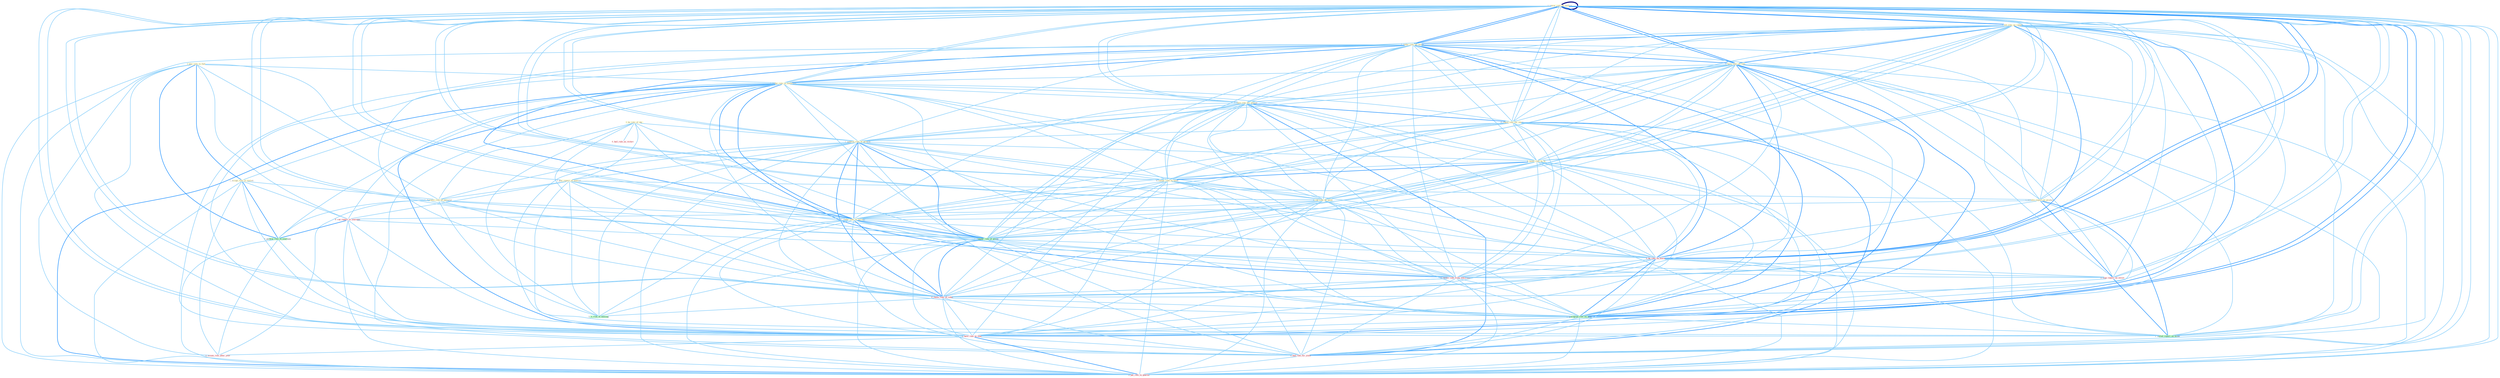 Graph G{ 
    node
    [shape=polygon,style=filled,width=.5,height=.06,color="#BDFCC9",fixedsize=true,fontsize=4,
    fontcolor="#2f4f4f"];
    {node
    [color="#ffffe0", fontcolor="#8b7d6b"] "1_lower_rate_on_million " "1_set_rate_on_refund " "1_plai_role_in_fuel " "1_reduc_rate_on_incom " "1_be_rule_of_dai " "1_have_rate_on_vote " "1_reduc_rate_in_entitynam " "1_lower_rate_on_million " "0_earn_rate_for_period " "1_occupi_role_in_societi " "0_charg_rate_for_insur " "1_underst_rate_of_growth " "1_plai_report_of_tension " "1_downsiz_role_of_parastat " "0_boost_rate_to_% " "1_scrutin_report_on_product " "0_restor_rate_to_level " "0_cut_rate_by_point " "1_reduc_rate_of_increas "}
{node [color="#fff0f5", fontcolor="#b22222"] "0_ran_report_in_yearnum " "0_ha_rate_on_morn " "0_receiv_rate_from_entitynam " "0_stop_report_on_street " "0_choos_rate_of_rebat " "0_have_rate_in_year " "0_assum_role_after_year " "0_had_rate_for_yield " "0_hail_rule_as_victori " "0_pai_rate_in_quarter "}
edge [color="#B0E2FF"];

	"1_lower_rate_on_million " -- "1_set_rate_on_refund " [w="2", color="#1e90ff" , len=0.8];
	"1_lower_rate_on_million " -- "1_reduc_rate_on_incom " [w="2", color="#1e90ff" , len=0.8];
	"1_lower_rate_on_million " -- "1_have_rate_on_vote " [w="2", color="#1e90ff" , len=0.8];
	"1_lower_rate_on_million " -- "1_reduc_rate_in_entitynam " [w="1", color="#87cefa" ];
	"1_lower_rate_on_million " -- "1_lower_rate_on_million " [w="4", style=bold, color="#000080", len=0.4];
	"1_lower_rate_on_million " -- "0_earn_rate_for_period " [w="1", color="#87cefa" ];
	"1_lower_rate_on_million " -- "0_charg_rate_for_insur " [w="1", color="#87cefa" ];
	"1_lower_rate_on_million " -- "1_underst_rate_of_growth " [w="1", color="#87cefa" ];
	"1_lower_rate_on_million " -- "0_boost_rate_to_% " [w="1", color="#87cefa" ];
	"1_lower_rate_on_million " -- "1_scrutin_report_on_product " [w="1", color="#87cefa" ];
	"1_lower_rate_on_million " -- "0_restor_rate_to_level " [w="1", color="#87cefa" ];
	"1_lower_rate_on_million " -- "0_cut_rate_by_point " [w="1", color="#87cefa" ];
	"1_lower_rate_on_million " -- "1_reduc_rate_of_increas " [w="1", color="#87cefa" ];
	"1_lower_rate_on_million " -- "1_compar_rate_of_group " [w="1", color="#87cefa" ];
	"1_lower_rate_on_million " -- "0_ha_rate_on_morn " [w="2", color="#1e90ff" , len=0.8];
	"1_lower_rate_on_million " -- "0_receiv_rate_from_entitynam " [w="1", color="#87cefa" ];
	"1_lower_rate_on_million " -- "0_stop_report_on_street " [w="1", color="#87cefa" ];
	"1_lower_rate_on_million " -- "0_choos_rate_of_rebat " [w="1", color="#87cefa" ];
	"1_lower_rate_on_million " -- "1_downgrad_rate_on_debt " [w="2", color="#1e90ff" , len=0.8];
	"1_lower_rate_on_million " -- "0_have_rate_in_year " [w="1", color="#87cefa" ];
	"1_lower_rate_on_million " -- "1_includ_report_on_trade " [w="1", color="#87cefa" ];
	"1_lower_rate_on_million " -- "0_had_rate_for_yield " [w="1", color="#87cefa" ];
	"1_lower_rate_on_million " -- "0_pai_rate_in_quarter " [w="1", color="#87cefa" ];
	"1_set_rate_on_refund " -- "1_reduc_rate_on_incom " [w="2", color="#1e90ff" , len=0.8];
	"1_set_rate_on_refund " -- "1_have_rate_on_vote " [w="2", color="#1e90ff" , len=0.8];
	"1_set_rate_on_refund " -- "1_reduc_rate_in_entitynam " [w="1", color="#87cefa" ];
	"1_set_rate_on_refund " -- "1_lower_rate_on_million " [w="2", color="#1e90ff" , len=0.8];
	"1_set_rate_on_refund " -- "0_earn_rate_for_period " [w="1", color="#87cefa" ];
	"1_set_rate_on_refund " -- "0_charg_rate_for_insur " [w="1", color="#87cefa" ];
	"1_set_rate_on_refund " -- "1_underst_rate_of_growth " [w="1", color="#87cefa" ];
	"1_set_rate_on_refund " -- "0_boost_rate_to_% " [w="1", color="#87cefa" ];
	"1_set_rate_on_refund " -- "1_scrutin_report_on_product " [w="1", color="#87cefa" ];
	"1_set_rate_on_refund " -- "0_restor_rate_to_level " [w="1", color="#87cefa" ];
	"1_set_rate_on_refund " -- "0_cut_rate_by_point " [w="1", color="#87cefa" ];
	"1_set_rate_on_refund " -- "1_reduc_rate_of_increas " [w="1", color="#87cefa" ];
	"1_set_rate_on_refund " -- "1_compar_rate_of_group " [w="1", color="#87cefa" ];
	"1_set_rate_on_refund " -- "0_ha_rate_on_morn " [w="2", color="#1e90ff" , len=0.8];
	"1_set_rate_on_refund " -- "0_receiv_rate_from_entitynam " [w="1", color="#87cefa" ];
	"1_set_rate_on_refund " -- "0_stop_report_on_street " [w="1", color="#87cefa" ];
	"1_set_rate_on_refund " -- "0_choos_rate_of_rebat " [w="1", color="#87cefa" ];
	"1_set_rate_on_refund " -- "1_downgrad_rate_on_debt " [w="2", color="#1e90ff" , len=0.8];
	"1_set_rate_on_refund " -- "0_have_rate_in_year " [w="1", color="#87cefa" ];
	"1_set_rate_on_refund " -- "1_includ_report_on_trade " [w="1", color="#87cefa" ];
	"1_set_rate_on_refund " -- "0_had_rate_for_yield " [w="1", color="#87cefa" ];
	"1_set_rate_on_refund " -- "0_pai_rate_in_quarter " [w="1", color="#87cefa" ];
	"1_plai_role_in_fuel " -- "1_reduc_rate_in_entitynam " [w="1", color="#87cefa" ];
	"1_plai_role_in_fuel " -- "1_occupi_role_in_societi " [w="2", color="#1e90ff" , len=0.8];
	"1_plai_role_in_fuel " -- "1_plai_report_of_tension " [w="1", color="#87cefa" ];
	"1_plai_role_in_fuel " -- "1_downsiz_role_of_parastat " [w="1", color="#87cefa" ];
	"1_plai_role_in_fuel " -- "0_ran_report_in_yearnum " [w="1", color="#87cefa" ];
	"1_plai_role_in_fuel " -- "1_portrai_role_in_yearnum " [w="2", color="#1e90ff" , len=0.8];
	"1_plai_role_in_fuel " -- "0_have_rate_in_year " [w="1", color="#87cefa" ];
	"1_plai_role_in_fuel " -- "0_assum_role_after_year " [w="1", color="#87cefa" ];
	"1_plai_role_in_fuel " -- "0_pai_rate_in_quarter " [w="1", color="#87cefa" ];
	"1_reduc_rate_on_incom " -- "1_have_rate_on_vote " [w="2", color="#1e90ff" , len=0.8];
	"1_reduc_rate_on_incom " -- "1_reduc_rate_in_entitynam " [w="2", color="#1e90ff" , len=0.8];
	"1_reduc_rate_on_incom " -- "1_lower_rate_on_million " [w="2", color="#1e90ff" , len=0.8];
	"1_reduc_rate_on_incom " -- "0_earn_rate_for_period " [w="1", color="#87cefa" ];
	"1_reduc_rate_on_incom " -- "0_charg_rate_for_insur " [w="1", color="#87cefa" ];
	"1_reduc_rate_on_incom " -- "1_underst_rate_of_growth " [w="1", color="#87cefa" ];
	"1_reduc_rate_on_incom " -- "0_boost_rate_to_% " [w="1", color="#87cefa" ];
	"1_reduc_rate_on_incom " -- "1_scrutin_report_on_product " [w="1", color="#87cefa" ];
	"1_reduc_rate_on_incom " -- "0_restor_rate_to_level " [w="1", color="#87cefa" ];
	"1_reduc_rate_on_incom " -- "0_cut_rate_by_point " [w="1", color="#87cefa" ];
	"1_reduc_rate_on_incom " -- "1_reduc_rate_of_increas " [w="2", color="#1e90ff" , len=0.8];
	"1_reduc_rate_on_incom " -- "1_compar_rate_of_group " [w="1", color="#87cefa" ];
	"1_reduc_rate_on_incom " -- "0_ha_rate_on_morn " [w="2", color="#1e90ff" , len=0.8];
	"1_reduc_rate_on_incom " -- "0_receiv_rate_from_entitynam " [w="1", color="#87cefa" ];
	"1_reduc_rate_on_incom " -- "0_stop_report_on_street " [w="1", color="#87cefa" ];
	"1_reduc_rate_on_incom " -- "0_choos_rate_of_rebat " [w="1", color="#87cefa" ];
	"1_reduc_rate_on_incom " -- "1_downgrad_rate_on_debt " [w="2", color="#1e90ff" , len=0.8];
	"1_reduc_rate_on_incom " -- "0_have_rate_in_year " [w="1", color="#87cefa" ];
	"1_reduc_rate_on_incom " -- "1_includ_report_on_trade " [w="1", color="#87cefa" ];
	"1_reduc_rate_on_incom " -- "0_had_rate_for_yield " [w="1", color="#87cefa" ];
	"1_reduc_rate_on_incom " -- "0_pai_rate_in_quarter " [w="1", color="#87cefa" ];
	"1_be_rule_of_dai " -- "1_underst_rate_of_growth " [w="1", color="#87cefa" ];
	"1_be_rule_of_dai " -- "1_plai_report_of_tension " [w="1", color="#87cefa" ];
	"1_be_rule_of_dai " -- "1_downsiz_role_of_parastat " [w="1", color="#87cefa" ];
	"1_be_rule_of_dai " -- "1_reduc_rate_of_increas " [w="1", color="#87cefa" ];
	"1_be_rule_of_dai " -- "1_compar_rate_of_group " [w="1", color="#87cefa" ];
	"1_be_rule_of_dai " -- "0_choos_rate_of_rebat " [w="1", color="#87cefa" ];
	"1_be_rule_of_dai " -- "1_'s_risk_of_messag " [w="1", color="#87cefa" ];
	"1_be_rule_of_dai " -- "0_hail_rule_as_victori " [w="1", color="#87cefa" ];
	"1_have_rate_on_vote " -- "1_reduc_rate_in_entitynam " [w="1", color="#87cefa" ];
	"1_have_rate_on_vote " -- "1_lower_rate_on_million " [w="2", color="#1e90ff" , len=0.8];
	"1_have_rate_on_vote " -- "0_earn_rate_for_period " [w="1", color="#87cefa" ];
	"1_have_rate_on_vote " -- "0_charg_rate_for_insur " [w="1", color="#87cefa" ];
	"1_have_rate_on_vote " -- "1_underst_rate_of_growth " [w="1", color="#87cefa" ];
	"1_have_rate_on_vote " -- "0_boost_rate_to_% " [w="1", color="#87cefa" ];
	"1_have_rate_on_vote " -- "1_scrutin_report_on_product " [w="1", color="#87cefa" ];
	"1_have_rate_on_vote " -- "0_restor_rate_to_level " [w="1", color="#87cefa" ];
	"1_have_rate_on_vote " -- "0_cut_rate_by_point " [w="1", color="#87cefa" ];
	"1_have_rate_on_vote " -- "1_reduc_rate_of_increas " [w="1", color="#87cefa" ];
	"1_have_rate_on_vote " -- "1_compar_rate_of_group " [w="1", color="#87cefa" ];
	"1_have_rate_on_vote " -- "0_ha_rate_on_morn " [w="2", color="#1e90ff" , len=0.8];
	"1_have_rate_on_vote " -- "0_receiv_rate_from_entitynam " [w="1", color="#87cefa" ];
	"1_have_rate_on_vote " -- "0_stop_report_on_street " [w="1", color="#87cefa" ];
	"1_have_rate_on_vote " -- "0_choos_rate_of_rebat " [w="1", color="#87cefa" ];
	"1_have_rate_on_vote " -- "1_downgrad_rate_on_debt " [w="2", color="#1e90ff" , len=0.8];
	"1_have_rate_on_vote " -- "0_have_rate_in_year " [w="2", color="#1e90ff" , len=0.8];
	"1_have_rate_on_vote " -- "1_includ_report_on_trade " [w="1", color="#87cefa" ];
	"1_have_rate_on_vote " -- "0_had_rate_for_yield " [w="1", color="#87cefa" ];
	"1_have_rate_on_vote " -- "0_pai_rate_in_quarter " [w="1", color="#87cefa" ];
	"1_reduc_rate_in_entitynam " -- "1_lower_rate_on_million " [w="1", color="#87cefa" ];
	"1_reduc_rate_in_entitynam " -- "0_earn_rate_for_period " [w="1", color="#87cefa" ];
	"1_reduc_rate_in_entitynam " -- "1_occupi_role_in_societi " [w="1", color="#87cefa" ];
	"1_reduc_rate_in_entitynam " -- "0_charg_rate_for_insur " [w="1", color="#87cefa" ];
	"1_reduc_rate_in_entitynam " -- "1_underst_rate_of_growth " [w="1", color="#87cefa" ];
	"1_reduc_rate_in_entitynam " -- "0_boost_rate_to_% " [w="1", color="#87cefa" ];
	"1_reduc_rate_in_entitynam " -- "0_restor_rate_to_level " [w="1", color="#87cefa" ];
	"1_reduc_rate_in_entitynam " -- "0_cut_rate_by_point " [w="1", color="#87cefa" ];
	"1_reduc_rate_in_entitynam " -- "1_reduc_rate_of_increas " [w="2", color="#1e90ff" , len=0.8];
	"1_reduc_rate_in_entitynam " -- "1_compar_rate_of_group " [w="1", color="#87cefa" ];
	"1_reduc_rate_in_entitynam " -- "0_ran_report_in_yearnum " [w="1", color="#87cefa" ];
	"1_reduc_rate_in_entitynam " -- "0_ha_rate_on_morn " [w="1", color="#87cefa" ];
	"1_reduc_rate_in_entitynam " -- "0_receiv_rate_from_entitynam " [w="2", color="#1e90ff" , len=0.8];
	"1_reduc_rate_in_entitynam " -- "0_choos_rate_of_rebat " [w="1", color="#87cefa" ];
	"1_reduc_rate_in_entitynam " -- "1_downgrad_rate_on_debt " [w="1", color="#87cefa" ];
	"1_reduc_rate_in_entitynam " -- "1_portrai_role_in_yearnum " [w="1", color="#87cefa" ];
	"1_reduc_rate_in_entitynam " -- "0_have_rate_in_year " [w="2", color="#1e90ff" , len=0.8];
	"1_reduc_rate_in_entitynam " -- "0_had_rate_for_yield " [w="1", color="#87cefa" ];
	"1_reduc_rate_in_entitynam " -- "0_pai_rate_in_quarter " [w="2", color="#1e90ff" , len=0.8];
	"1_lower_rate_on_million " -- "0_earn_rate_for_period " [w="1", color="#87cefa" ];
	"1_lower_rate_on_million " -- "0_charg_rate_for_insur " [w="1", color="#87cefa" ];
	"1_lower_rate_on_million " -- "1_underst_rate_of_growth " [w="1", color="#87cefa" ];
	"1_lower_rate_on_million " -- "0_boost_rate_to_% " [w="1", color="#87cefa" ];
	"1_lower_rate_on_million " -- "1_scrutin_report_on_product " [w="1", color="#87cefa" ];
	"1_lower_rate_on_million " -- "0_restor_rate_to_level " [w="1", color="#87cefa" ];
	"1_lower_rate_on_million " -- "0_cut_rate_by_point " [w="1", color="#87cefa" ];
	"1_lower_rate_on_million " -- "1_reduc_rate_of_increas " [w="1", color="#87cefa" ];
	"1_lower_rate_on_million " -- "1_compar_rate_of_group " [w="1", color="#87cefa" ];
	"1_lower_rate_on_million " -- "0_ha_rate_on_morn " [w="2", color="#1e90ff" , len=0.8];
	"1_lower_rate_on_million " -- "0_receiv_rate_from_entitynam " [w="1", color="#87cefa" ];
	"1_lower_rate_on_million " -- "0_stop_report_on_street " [w="1", color="#87cefa" ];
	"1_lower_rate_on_million " -- "0_choos_rate_of_rebat " [w="1", color="#87cefa" ];
	"1_lower_rate_on_million " -- "1_downgrad_rate_on_debt " [w="2", color="#1e90ff" , len=0.8];
	"1_lower_rate_on_million " -- "0_have_rate_in_year " [w="1", color="#87cefa" ];
	"1_lower_rate_on_million " -- "1_includ_report_on_trade " [w="1", color="#87cefa" ];
	"1_lower_rate_on_million " -- "0_had_rate_for_yield " [w="1", color="#87cefa" ];
	"1_lower_rate_on_million " -- "0_pai_rate_in_quarter " [w="1", color="#87cefa" ];
	"0_earn_rate_for_period " -- "0_charg_rate_for_insur " [w="2", color="#1e90ff" , len=0.8];
	"0_earn_rate_for_period " -- "1_underst_rate_of_growth " [w="1", color="#87cefa" ];
	"0_earn_rate_for_period " -- "0_boost_rate_to_% " [w="1", color="#87cefa" ];
	"0_earn_rate_for_period " -- "0_restor_rate_to_level " [w="1", color="#87cefa" ];
	"0_earn_rate_for_period " -- "0_cut_rate_by_point " [w="1", color="#87cefa" ];
	"0_earn_rate_for_period " -- "1_reduc_rate_of_increas " [w="1", color="#87cefa" ];
	"0_earn_rate_for_period " -- "1_compar_rate_of_group " [w="1", color="#87cefa" ];
	"0_earn_rate_for_period " -- "0_ha_rate_on_morn " [w="1", color="#87cefa" ];
	"0_earn_rate_for_period " -- "0_receiv_rate_from_entitynam " [w="1", color="#87cefa" ];
	"0_earn_rate_for_period " -- "0_choos_rate_of_rebat " [w="1", color="#87cefa" ];
	"0_earn_rate_for_period " -- "1_downgrad_rate_on_debt " [w="1", color="#87cefa" ];
	"0_earn_rate_for_period " -- "0_have_rate_in_year " [w="1", color="#87cefa" ];
	"0_earn_rate_for_period " -- "0_had_rate_for_yield " [w="2", color="#1e90ff" , len=0.8];
	"0_earn_rate_for_period " -- "0_pai_rate_in_quarter " [w="1", color="#87cefa" ];
	"1_occupi_role_in_societi " -- "1_downsiz_role_of_parastat " [w="1", color="#87cefa" ];
	"1_occupi_role_in_societi " -- "0_ran_report_in_yearnum " [w="1", color="#87cefa" ];
	"1_occupi_role_in_societi " -- "1_portrai_role_in_yearnum " [w="2", color="#1e90ff" , len=0.8];
	"1_occupi_role_in_societi " -- "0_have_rate_in_year " [w="1", color="#87cefa" ];
	"1_occupi_role_in_societi " -- "0_assum_role_after_year " [w="1", color="#87cefa" ];
	"1_occupi_role_in_societi " -- "0_pai_rate_in_quarter " [w="1", color="#87cefa" ];
	"0_charg_rate_for_insur " -- "1_underst_rate_of_growth " [w="1", color="#87cefa" ];
	"0_charg_rate_for_insur " -- "0_boost_rate_to_% " [w="1", color="#87cefa" ];
	"0_charg_rate_for_insur " -- "0_restor_rate_to_level " [w="1", color="#87cefa" ];
	"0_charg_rate_for_insur " -- "0_cut_rate_by_point " [w="1", color="#87cefa" ];
	"0_charg_rate_for_insur " -- "1_reduc_rate_of_increas " [w="1", color="#87cefa" ];
	"0_charg_rate_for_insur " -- "1_compar_rate_of_group " [w="1", color="#87cefa" ];
	"0_charg_rate_for_insur " -- "0_ha_rate_on_morn " [w="1", color="#87cefa" ];
	"0_charg_rate_for_insur " -- "0_receiv_rate_from_entitynam " [w="1", color="#87cefa" ];
	"0_charg_rate_for_insur " -- "0_choos_rate_of_rebat " [w="1", color="#87cefa" ];
	"0_charg_rate_for_insur " -- "1_downgrad_rate_on_debt " [w="1", color="#87cefa" ];
	"0_charg_rate_for_insur " -- "0_have_rate_in_year " [w="1", color="#87cefa" ];
	"0_charg_rate_for_insur " -- "0_had_rate_for_yield " [w="2", color="#1e90ff" , len=0.8];
	"0_charg_rate_for_insur " -- "0_pai_rate_in_quarter " [w="1", color="#87cefa" ];
	"1_underst_rate_of_growth " -- "1_plai_report_of_tension " [w="1", color="#87cefa" ];
	"1_underst_rate_of_growth " -- "1_downsiz_role_of_parastat " [w="1", color="#87cefa" ];
	"1_underst_rate_of_growth " -- "0_boost_rate_to_% " [w="1", color="#87cefa" ];
	"1_underst_rate_of_growth " -- "0_restor_rate_to_level " [w="1", color="#87cefa" ];
	"1_underst_rate_of_growth " -- "0_cut_rate_by_point " [w="1", color="#87cefa" ];
	"1_underst_rate_of_growth " -- "1_reduc_rate_of_increas " [w="2", color="#1e90ff" , len=0.8];
	"1_underst_rate_of_growth " -- "1_compar_rate_of_group " [w="2", color="#1e90ff" , len=0.8];
	"1_underst_rate_of_growth " -- "0_ha_rate_on_morn " [w="1", color="#87cefa" ];
	"1_underst_rate_of_growth " -- "0_receiv_rate_from_entitynam " [w="1", color="#87cefa" ];
	"1_underst_rate_of_growth " -- "0_choos_rate_of_rebat " [w="2", color="#1e90ff" , len=0.8];
	"1_underst_rate_of_growth " -- "1_downgrad_rate_on_debt " [w="1", color="#87cefa" ];
	"1_underst_rate_of_growth " -- "1_'s_risk_of_messag " [w="1", color="#87cefa" ];
	"1_underst_rate_of_growth " -- "0_have_rate_in_year " [w="1", color="#87cefa" ];
	"1_underst_rate_of_growth " -- "0_had_rate_for_yield " [w="1", color="#87cefa" ];
	"1_underst_rate_of_growth " -- "0_pai_rate_in_quarter " [w="1", color="#87cefa" ];
	"1_plai_report_of_tension " -- "1_downsiz_role_of_parastat " [w="1", color="#87cefa" ];
	"1_plai_report_of_tension " -- "1_scrutin_report_on_product " [w="1", color="#87cefa" ];
	"1_plai_report_of_tension " -- "1_reduc_rate_of_increas " [w="1", color="#87cefa" ];
	"1_plai_report_of_tension " -- "1_compar_rate_of_group " [w="1", color="#87cefa" ];
	"1_plai_report_of_tension " -- "0_ran_report_in_yearnum " [w="1", color="#87cefa" ];
	"1_plai_report_of_tension " -- "0_stop_report_on_street " [w="1", color="#87cefa" ];
	"1_plai_report_of_tension " -- "0_choos_rate_of_rebat " [w="1", color="#87cefa" ];
	"1_plai_report_of_tension " -- "1_'s_risk_of_messag " [w="1", color="#87cefa" ];
	"1_plai_report_of_tension " -- "1_includ_report_on_trade " [w="1", color="#87cefa" ];
	"1_downsiz_role_of_parastat " -- "1_reduc_rate_of_increas " [w="1", color="#87cefa" ];
	"1_downsiz_role_of_parastat " -- "1_compar_rate_of_group " [w="1", color="#87cefa" ];
	"1_downsiz_role_of_parastat " -- "0_choos_rate_of_rebat " [w="1", color="#87cefa" ];
	"1_downsiz_role_of_parastat " -- "1_'s_risk_of_messag " [w="1", color="#87cefa" ];
	"1_downsiz_role_of_parastat " -- "1_portrai_role_in_yearnum " [w="1", color="#87cefa" ];
	"1_downsiz_role_of_parastat " -- "0_assum_role_after_year " [w="1", color="#87cefa" ];
	"0_boost_rate_to_% " -- "0_restor_rate_to_level " [w="2", color="#1e90ff" , len=0.8];
	"0_boost_rate_to_% " -- "0_cut_rate_by_point " [w="1", color="#87cefa" ];
	"0_boost_rate_to_% " -- "1_reduc_rate_of_increas " [w="1", color="#87cefa" ];
	"0_boost_rate_to_% " -- "1_compar_rate_of_group " [w="1", color="#87cefa" ];
	"0_boost_rate_to_% " -- "0_ha_rate_on_morn " [w="1", color="#87cefa" ];
	"0_boost_rate_to_% " -- "0_receiv_rate_from_entitynam " [w="1", color="#87cefa" ];
	"0_boost_rate_to_% " -- "0_choos_rate_of_rebat " [w="1", color="#87cefa" ];
	"0_boost_rate_to_% " -- "1_downgrad_rate_on_debt " [w="1", color="#87cefa" ];
	"0_boost_rate_to_% " -- "0_have_rate_in_year " [w="1", color="#87cefa" ];
	"0_boost_rate_to_% " -- "0_had_rate_for_yield " [w="1", color="#87cefa" ];
	"0_boost_rate_to_% " -- "0_pai_rate_in_quarter " [w="1", color="#87cefa" ];
	"1_scrutin_report_on_product " -- "0_ran_report_in_yearnum " [w="1", color="#87cefa" ];
	"1_scrutin_report_on_product " -- "0_ha_rate_on_morn " [w="1", color="#87cefa" ];
	"1_scrutin_report_on_product " -- "0_stop_report_on_street " [w="2", color="#1e90ff" , len=0.8];
	"1_scrutin_report_on_product " -- "1_downgrad_rate_on_debt " [w="1", color="#87cefa" ];
	"1_scrutin_report_on_product " -- "1_includ_report_on_trade " [w="2", color="#1e90ff" , len=0.8];
	"0_restor_rate_to_level " -- "0_cut_rate_by_point " [w="1", color="#87cefa" ];
	"0_restor_rate_to_level " -- "1_reduc_rate_of_increas " [w="1", color="#87cefa" ];
	"0_restor_rate_to_level " -- "1_compar_rate_of_group " [w="1", color="#87cefa" ];
	"0_restor_rate_to_level " -- "0_ha_rate_on_morn " [w="1", color="#87cefa" ];
	"0_restor_rate_to_level " -- "0_receiv_rate_from_entitynam " [w="1", color="#87cefa" ];
	"0_restor_rate_to_level " -- "0_choos_rate_of_rebat " [w="1", color="#87cefa" ];
	"0_restor_rate_to_level " -- "1_downgrad_rate_on_debt " [w="1", color="#87cefa" ];
	"0_restor_rate_to_level " -- "0_have_rate_in_year " [w="1", color="#87cefa" ];
	"0_restor_rate_to_level " -- "0_had_rate_for_yield " [w="1", color="#87cefa" ];
	"0_restor_rate_to_level " -- "0_pai_rate_in_quarter " [w="1", color="#87cefa" ];
	"0_cut_rate_by_point " -- "1_reduc_rate_of_increas " [w="1", color="#87cefa" ];
	"0_cut_rate_by_point " -- "1_compar_rate_of_group " [w="1", color="#87cefa" ];
	"0_cut_rate_by_point " -- "0_ha_rate_on_morn " [w="1", color="#87cefa" ];
	"0_cut_rate_by_point " -- "0_receiv_rate_from_entitynam " [w="1", color="#87cefa" ];
	"0_cut_rate_by_point " -- "0_choos_rate_of_rebat " [w="1", color="#87cefa" ];
	"0_cut_rate_by_point " -- "1_downgrad_rate_on_debt " [w="1", color="#87cefa" ];
	"0_cut_rate_by_point " -- "0_have_rate_in_year " [w="1", color="#87cefa" ];
	"0_cut_rate_by_point " -- "0_had_rate_for_yield " [w="1", color="#87cefa" ];
	"0_cut_rate_by_point " -- "0_pai_rate_in_quarter " [w="1", color="#87cefa" ];
	"1_reduc_rate_of_increas " -- "1_compar_rate_of_group " [w="2", color="#1e90ff" , len=0.8];
	"1_reduc_rate_of_increas " -- "0_ha_rate_on_morn " [w="1", color="#87cefa" ];
	"1_reduc_rate_of_increas " -- "0_receiv_rate_from_entitynam " [w="1", color="#87cefa" ];
	"1_reduc_rate_of_increas " -- "0_choos_rate_of_rebat " [w="2", color="#1e90ff" , len=0.8];
	"1_reduc_rate_of_increas " -- "1_downgrad_rate_on_debt " [w="1", color="#87cefa" ];
	"1_reduc_rate_of_increas " -- "1_'s_risk_of_messag " [w="1", color="#87cefa" ];
	"1_reduc_rate_of_increas " -- "0_have_rate_in_year " [w="1", color="#87cefa" ];
	"1_reduc_rate_of_increas " -- "0_had_rate_for_yield " [w="1", color="#87cefa" ];
	"1_reduc_rate_of_increas " -- "0_pai_rate_in_quarter " [w="1", color="#87cefa" ];
	"1_compar_rate_of_group " -- "0_ha_rate_on_morn " [w="1", color="#87cefa" ];
	"1_compar_rate_of_group " -- "0_receiv_rate_from_entitynam " [w="1", color="#87cefa" ];
	"1_compar_rate_of_group " -- "0_choos_rate_of_rebat " [w="2", color="#1e90ff" , len=0.8];
	"1_compar_rate_of_group " -- "1_downgrad_rate_on_debt " [w="1", color="#87cefa" ];
	"1_compar_rate_of_group " -- "1_'s_risk_of_messag " [w="1", color="#87cefa" ];
	"1_compar_rate_of_group " -- "0_have_rate_in_year " [w="1", color="#87cefa" ];
	"1_compar_rate_of_group " -- "0_had_rate_for_yield " [w="1", color="#87cefa" ];
	"1_compar_rate_of_group " -- "0_pai_rate_in_quarter " [w="1", color="#87cefa" ];
	"0_ran_report_in_yearnum " -- "0_stop_report_on_street " [w="1", color="#87cefa" ];
	"0_ran_report_in_yearnum " -- "1_portrai_role_in_yearnum " [w="2", color="#1e90ff" , len=0.8];
	"0_ran_report_in_yearnum " -- "0_have_rate_in_year " [w="1", color="#87cefa" ];
	"0_ran_report_in_yearnum " -- "1_includ_report_on_trade " [w="1", color="#87cefa" ];
	"0_ran_report_in_yearnum " -- "0_pai_rate_in_quarter " [w="1", color="#87cefa" ];
	"0_ha_rate_on_morn " -- "0_receiv_rate_from_entitynam " [w="1", color="#87cefa" ];
	"0_ha_rate_on_morn " -- "0_stop_report_on_street " [w="1", color="#87cefa" ];
	"0_ha_rate_on_morn " -- "0_choos_rate_of_rebat " [w="1", color="#87cefa" ];
	"0_ha_rate_on_morn " -- "1_downgrad_rate_on_debt " [w="2", color="#1e90ff" , len=0.8];
	"0_ha_rate_on_morn " -- "0_have_rate_in_year " [w="1", color="#87cefa" ];
	"0_ha_rate_on_morn " -- "1_includ_report_on_trade " [w="1", color="#87cefa" ];
	"0_ha_rate_on_morn " -- "0_had_rate_for_yield " [w="1", color="#87cefa" ];
	"0_ha_rate_on_morn " -- "0_pai_rate_in_quarter " [w="1", color="#87cefa" ];
	"0_receiv_rate_from_entitynam " -- "0_choos_rate_of_rebat " [w="1", color="#87cefa" ];
	"0_receiv_rate_from_entitynam " -- "1_downgrad_rate_on_debt " [w="1", color="#87cefa" ];
	"0_receiv_rate_from_entitynam " -- "0_have_rate_in_year " [w="1", color="#87cefa" ];
	"0_receiv_rate_from_entitynam " -- "0_had_rate_for_yield " [w="1", color="#87cefa" ];
	"0_receiv_rate_from_entitynam " -- "0_pai_rate_in_quarter " [w="1", color="#87cefa" ];
	"0_stop_report_on_street " -- "1_downgrad_rate_on_debt " [w="1", color="#87cefa" ];
	"0_stop_report_on_street " -- "1_includ_report_on_trade " [w="2", color="#1e90ff" , len=0.8];
	"0_choos_rate_of_rebat " -- "1_downgrad_rate_on_debt " [w="1", color="#87cefa" ];
	"0_choos_rate_of_rebat " -- "1_'s_risk_of_messag " [w="1", color="#87cefa" ];
	"0_choos_rate_of_rebat " -- "0_have_rate_in_year " [w="1", color="#87cefa" ];
	"0_choos_rate_of_rebat " -- "0_had_rate_for_yield " [w="1", color="#87cefa" ];
	"0_choos_rate_of_rebat " -- "0_pai_rate_in_quarter " [w="1", color="#87cefa" ];
	"1_downgrad_rate_on_debt " -- "0_have_rate_in_year " [w="1", color="#87cefa" ];
	"1_downgrad_rate_on_debt " -- "1_includ_report_on_trade " [w="1", color="#87cefa" ];
	"1_downgrad_rate_on_debt " -- "0_had_rate_for_yield " [w="1", color="#87cefa" ];
	"1_downgrad_rate_on_debt " -- "0_pai_rate_in_quarter " [w="1", color="#87cefa" ];
	"1_portrai_role_in_yearnum " -- "0_have_rate_in_year " [w="1", color="#87cefa" ];
	"1_portrai_role_in_yearnum " -- "0_assum_role_after_year " [w="1", color="#87cefa" ];
	"1_portrai_role_in_yearnum " -- "0_pai_rate_in_quarter " [w="1", color="#87cefa" ];
	"0_have_rate_in_year " -- "0_assum_role_after_year " [w="1", color="#87cefa" ];
	"0_have_rate_in_year " -- "0_had_rate_for_yield " [w="1", color="#87cefa" ];
	"0_have_rate_in_year " -- "0_pai_rate_in_quarter " [w="2", color="#1e90ff" , len=0.8];
	"0_had_rate_for_yield " -- "0_pai_rate_in_quarter " [w="1", color="#87cefa" ];
}